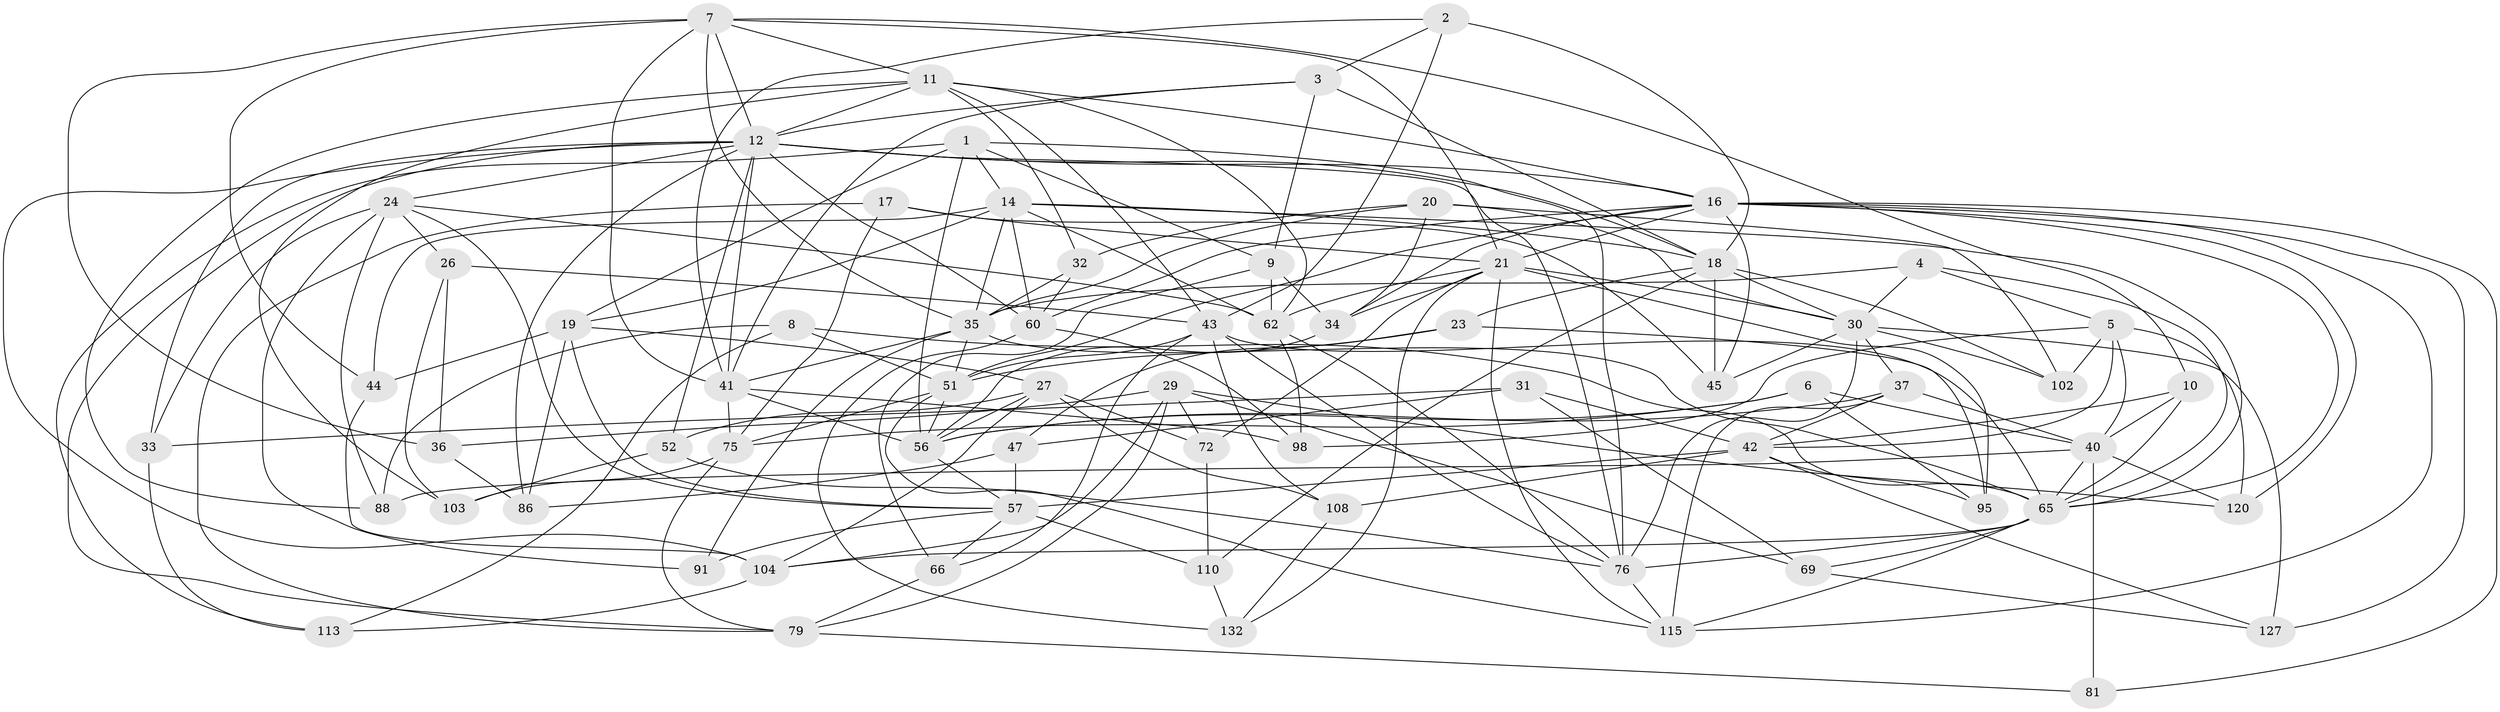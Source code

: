 // original degree distribution, {4: 1.0}
// Generated by graph-tools (version 1.1) at 2025/20/03/04/25 18:20:32]
// undirected, 68 vertices, 196 edges
graph export_dot {
graph [start="1"]
  node [color=gray90,style=filled];
  1 [super="+114"];
  2;
  3 [super="+78"];
  4;
  5 [super="+133"];
  6;
  7 [super="+124+92"];
  8;
  9 [super="+129"];
  10;
  11 [super="+13"];
  12 [super="+99+15"];
  14 [super="+48+89+39"];
  16 [super="+117+58"];
  17;
  18 [super="+53"];
  19 [super="+55"];
  20 [super="+64"];
  21 [super="+77+38"];
  23;
  24 [super="+28+106"];
  26;
  27 [super="+119"];
  29 [super="+46"];
  30 [super="+101+54"];
  31;
  32;
  33;
  34 [super="+49"];
  35 [super="+109+80"];
  36;
  37 [super="+130"];
  40 [super="+85"];
  41 [super="+93+94"];
  42 [super="+50"];
  43 [super="+83+90"];
  44;
  45;
  47;
  51 [super="+71+73"];
  52;
  56 [super="+63"];
  57 [super="+100+123"];
  60 [super="+128"];
  62 [super="+82+87"];
  65 [super="+105+107"];
  66;
  69;
  72;
  75 [super="+116"];
  76 [super="+135+84"];
  79 [super="+131"];
  81;
  86;
  88;
  91;
  95;
  98;
  102;
  103;
  104 [super="+126"];
  108;
  110;
  113;
  115 [super="+125"];
  120;
  127;
  132;
  1 -- 76;
  1 -- 113;
  1 -- 19;
  1 -- 9;
  1 -- 14;
  1 -- 56;
  2 -- 43;
  2 -- 3;
  2 -- 41;
  2 -- 18;
  3 -- 41;
  3 -- 9 [weight=2];
  3 -- 18;
  3 -- 12;
  4 -- 5;
  4 -- 35;
  4 -- 65;
  4 -- 30;
  5 -- 98;
  5 -- 42;
  5 -- 120;
  5 -- 102;
  5 -- 40;
  6 -- 95;
  6 -- 75;
  6 -- 40;
  6 -- 56;
  7 -- 36;
  7 -- 10;
  7 -- 44;
  7 -- 35;
  7 -- 21;
  7 -- 41;
  7 -- 11;
  7 -- 12;
  8 -- 113;
  8 -- 88;
  8 -- 65;
  8 -- 51;
  9 -- 34;
  9 -- 66;
  9 -- 62;
  10 -- 40;
  10 -- 65;
  10 -- 42;
  11 -- 12;
  11 -- 32;
  11 -- 16;
  11 -- 103;
  11 -- 88;
  11 -- 43;
  11 -- 62;
  12 -- 52;
  12 -- 86;
  12 -- 104;
  12 -- 76;
  12 -- 79;
  12 -- 60;
  12 -- 33;
  12 -- 41;
  12 -- 16;
  12 -- 24;
  12 -- 18;
  14 -- 44;
  14 -- 65;
  14 -- 19;
  14 -- 35 [weight=2];
  14 -- 62 [weight=2];
  14 -- 60;
  14 -- 18;
  16 -- 65;
  16 -- 34;
  16 -- 127;
  16 -- 45;
  16 -- 81;
  16 -- 115;
  16 -- 120;
  16 -- 60;
  16 -- 21;
  16 -- 51;
  17 -- 45;
  17 -- 75;
  17 -- 79;
  17 -- 21;
  18 -- 45;
  18 -- 110;
  18 -- 30 [weight=2];
  18 -- 102;
  18 -- 23;
  19 -- 44;
  19 -- 57;
  19 -- 86;
  19 -- 27;
  20 -- 32;
  20 -- 102;
  20 -- 34 [weight=2];
  20 -- 30;
  20 -- 35;
  21 -- 72;
  21 -- 34;
  21 -- 132;
  21 -- 115;
  21 -- 62;
  21 -- 30;
  21 -- 95;
  23 -- 47;
  23 -- 51;
  23 -- 95;
  24 -- 57;
  24 -- 33;
  24 -- 91 [weight=2];
  24 -- 88;
  24 -- 26;
  24 -- 62;
  26 -- 43;
  26 -- 103;
  26 -- 36;
  27 -- 56;
  27 -- 108;
  27 -- 72;
  27 -- 52;
  27 -- 104;
  29 -- 72;
  29 -- 104;
  29 -- 120;
  29 -- 69;
  29 -- 36;
  29 -- 79;
  30 -- 102;
  30 -- 45;
  30 -- 37;
  30 -- 76;
  30 -- 127;
  31 -- 33;
  31 -- 69;
  31 -- 47;
  31 -- 42;
  32 -- 60;
  32 -- 35;
  33 -- 113;
  34 -- 56;
  35 -- 65;
  35 -- 41;
  35 -- 91;
  35 -- 51;
  36 -- 86;
  37 -- 42;
  37 -- 40 [weight=2];
  37 -- 56;
  37 -- 115;
  40 -- 81 [weight=2];
  40 -- 88;
  40 -- 120;
  40 -- 65;
  41 -- 98;
  41 -- 56;
  41 -- 75;
  42 -- 95;
  42 -- 108;
  42 -- 57;
  42 -- 127;
  43 -- 66;
  43 -- 108;
  43 -- 65;
  43 -- 51;
  43 -- 76;
  44 -- 104;
  47 -- 86;
  47 -- 57;
  51 -- 115;
  51 -- 75;
  51 -- 56;
  52 -- 103;
  52 -- 76;
  56 -- 57;
  57 -- 91;
  57 -- 66;
  57 -- 110;
  60 -- 132;
  60 -- 98;
  62 -- 98;
  62 -- 76;
  65 -- 69;
  65 -- 76;
  65 -- 115;
  65 -- 104;
  66 -- 79;
  69 -- 127;
  72 -- 110;
  75 -- 103;
  75 -- 79;
  76 -- 115;
  79 -- 81;
  104 -- 113;
  108 -- 132;
  110 -- 132;
}
